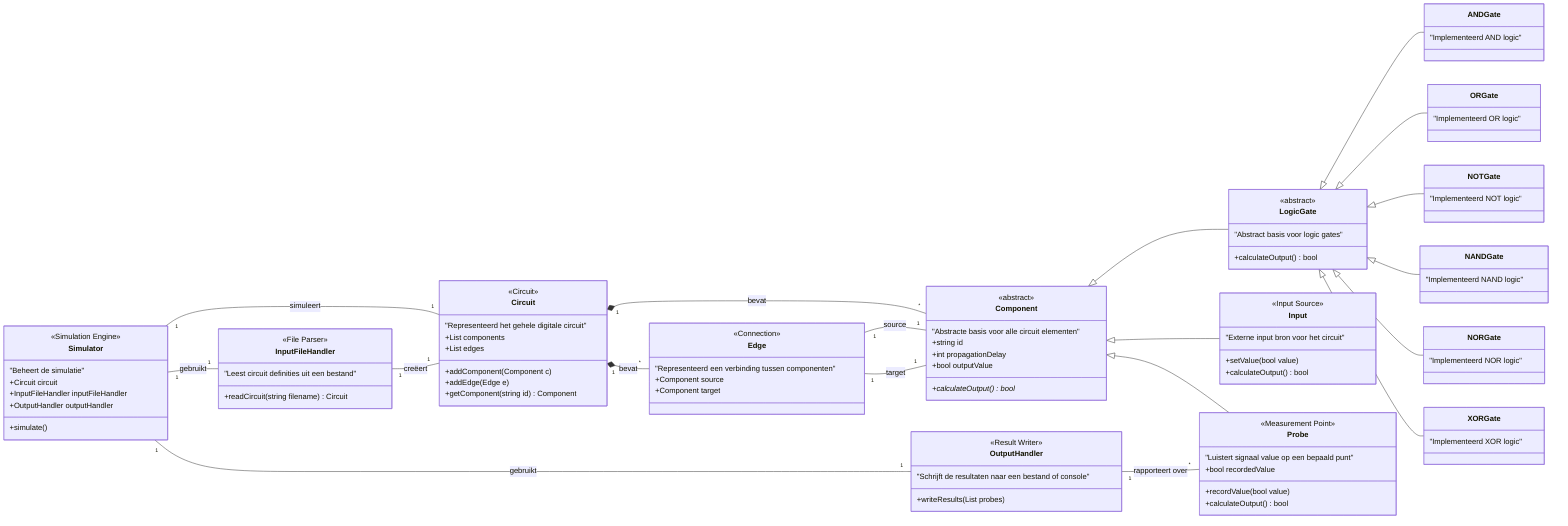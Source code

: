 classDiagram
    direction LR

    class Circuit {
        <<Circuit>>
        "Representeerd het gehele digitale circuit"
        +List<Component> components
        +List<Edge> edges
        +addComponent(Component c)
        +addEdge(Edge e)
        +getComponent(string id) Component
    }

    class Component {
        <<abstract>>
        "Abstracte basis voor alle circuit elementen"
        +string id
        +int propagationDelay
        +bool outputValue
        +calculateOutput()* bool
    }

    class LogicGate {
        <<abstract>>
        "Abstract basis voor logic gates"
        +calculateOutput() bool
    }

    class Input {
        <<Input Source>>
        "Externe input bron voor het circuit"
        +setValue(bool value)
        +calculateOutput() bool
    }

    class Probe {
        <<Measurement Point>>
        "Luistert signaal value op een bepaald punt"
        +bool recordedValue
        +recordValue(bool value)
        +calculateOutput() bool
    }

    class ANDGate { "Implementeerd AND logic" }
    class ORGate { "Implementeerd OR logic" }
    class NOTGate { "Implementeerd NOT logic" }
    class NANDGate { "Implementeerd NAND logic" }
    class NORGate { "Implementeerd NOR logic" }
    class XORGate { "Implementeerd XOR logic" }

    class Edge {
        <<Connection>>
        "Representeerd een verbinding tussen componenten"
        +Component source
        +Component target
    }

    class Simulator {
        <<Simulation Engine>>
        "Beheert de simulatie"
        +Circuit circuit
        +InputFileHandler inputFileHandler
        +OutputHandler outputHandler
        +simulate()
    }

    class InputFileHandler {
        <<File Parser>>
        "Leest circuit definities uit een bestand"
        +readCircuit(string filename) Circuit
    }

    class OutputHandler {
        <<Result Writer>>
        "Schrijft de resultaten naar een bestand of console"
        +writeResults(List<Probe> probes)
    }

    Circuit "1" *-- "*" Component : bevat
    Circuit "1" *-- "*" Edge : bevat

    Component <|-- LogicGate
    Component <|-- Input
    Component <|-- Probe

    LogicGate <|-- ANDGate
    LogicGate <|-- ORGate
    LogicGate <|-- NOTGate
    LogicGate <|-- NANDGate
    LogicGate <|-- NORGate
    LogicGate <|-- XORGate

    Edge "1" -- "1" Component : source
    Edge "1" -- "1" Component : target

    Simulator "1" -- "1" Circuit : simuleert
    Simulator "1" -- "1" InputFileHandler : gebruikt
    Simulator "1" -- "1" OutputHandler : gebruikt

    InputFileHandler "1" -- "1" Circuit : creëert
    OutputHandler "1" -- "*" Probe : rapporteert over